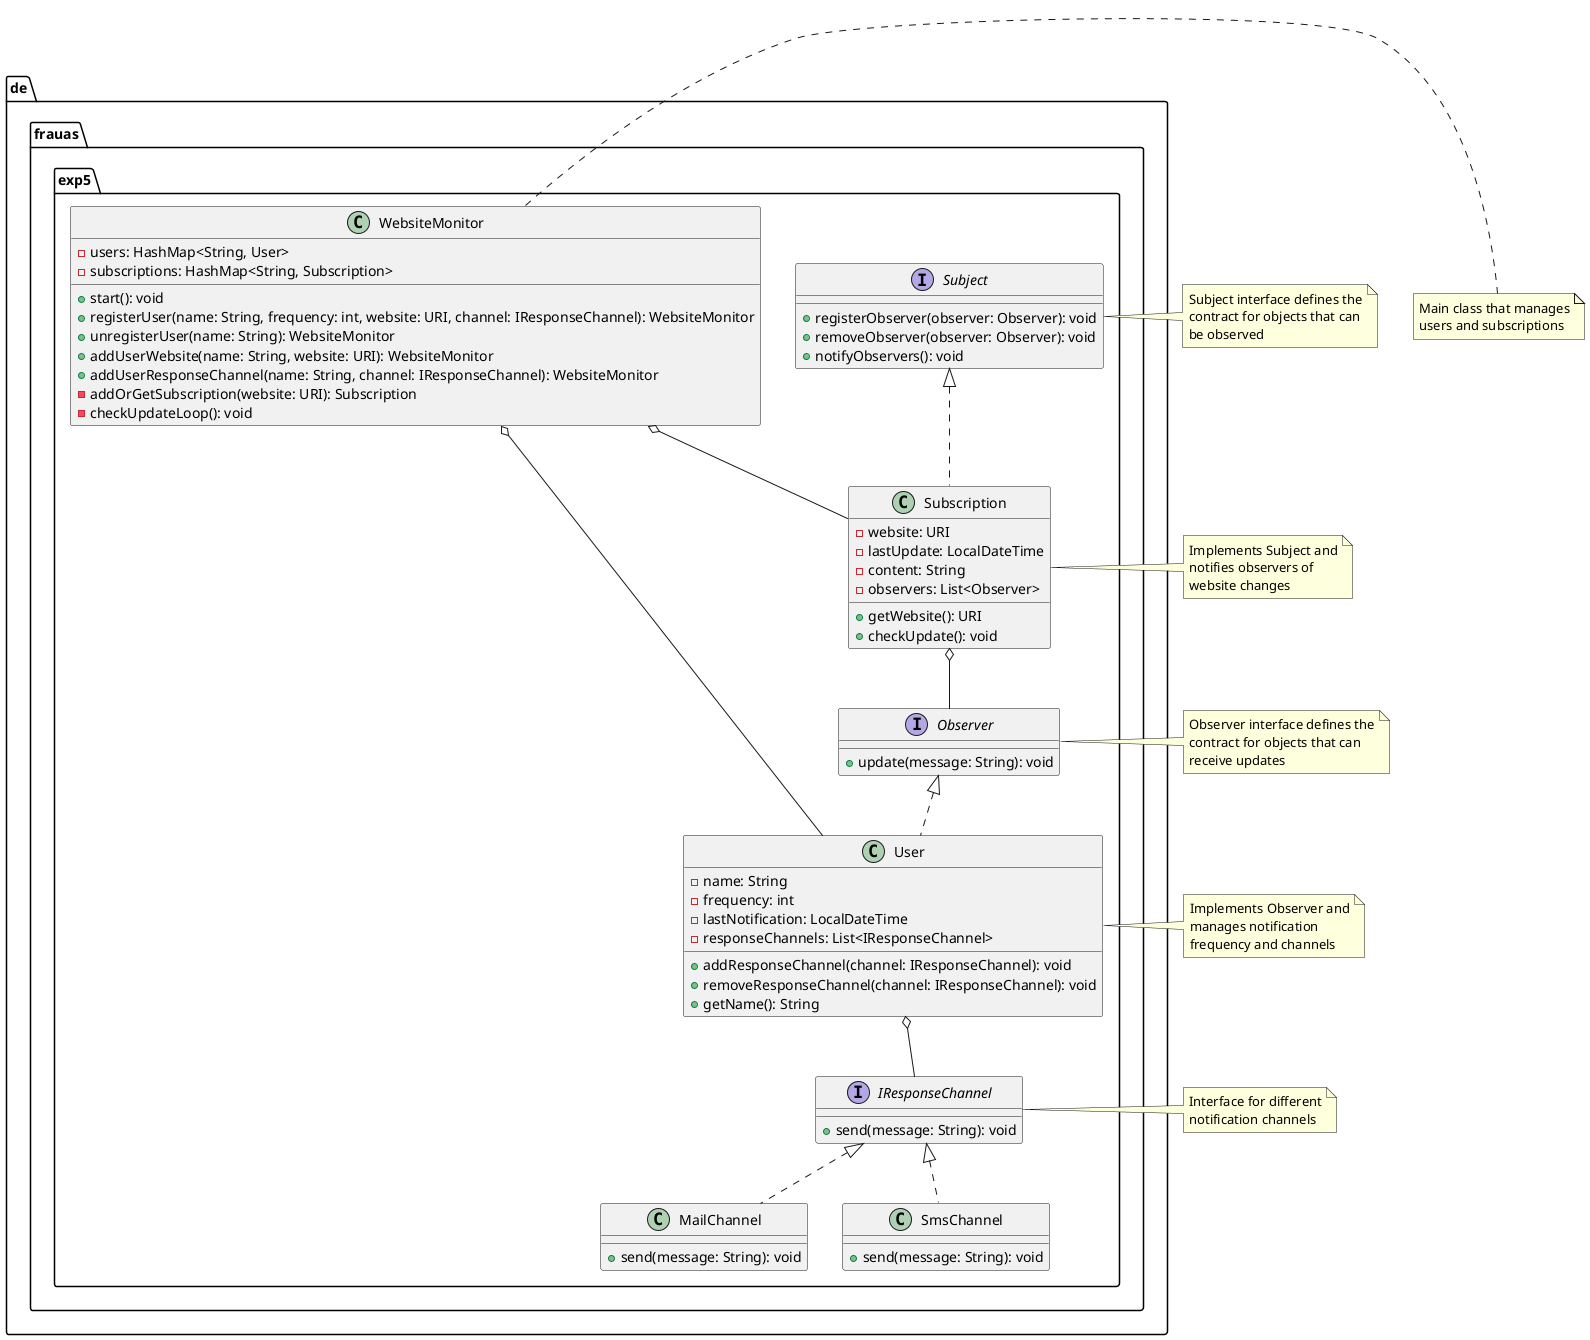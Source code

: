 @startuml WebsiteMonitor

' Package declaration
package "de.frauas.exp5" {
    ' Interfaces
    interface IResponseChannel {
        + send(message: String): void
    }

    interface Subject {
        + registerObserver(observer: Observer): void
        + removeObserver(observer: Observer): void
        + notifyObservers(): void
    }

    interface Observer {
        + update(message: String): void
    }

    ' Classes
    class WebsiteMonitor {
        - users: HashMap<String, User>
        - subscriptions: HashMap<String, Subscription>
        + start(): void
        + registerUser(name: String, frequency: int, website: URI, channel: IResponseChannel): WebsiteMonitor
        + unregisterUser(name: String): WebsiteMonitor
        + addUserWebsite(name: String, website: URI): WebsiteMonitor
        + addUserResponseChannel(name: String, channel: IResponseChannel): WebsiteMonitor
        - addOrGetSubscription(website: URI): Subscription
        - checkUpdateLoop(): void
    }

    class Subscription {
        - website: URI
        - lastUpdate: LocalDateTime
        - content: String
        - observers: List<Observer>
        + getWebsite(): URI
        + checkUpdate(): void
    }

    class User {
        - name: String
        - frequency: int
        - lastNotification: LocalDateTime
        - responseChannels: List<IResponseChannel>
        + addResponseChannel(channel: IResponseChannel): void
        + removeResponseChannel(channel: IResponseChannel): void
        + getName(): String
    }

    class MailChannel {
        + send(message: String): void
    }

    class SmsChannel {
        + send(message: String): void
    }
}

' Relationships
Subject <|.. Subscription
Observer <|.. User
IResponseChannel <|.. MailChannel
IResponseChannel <|.. SmsChannel

WebsiteMonitor o-- User
WebsiteMonitor o-- Subscription
User o-- IResponseChannel
Subscription o-- Observer

note right of Subject
  Subject interface defines the
  contract for objects that can
  be observed
end note

note right of Observer
  Observer interface defines the
  contract for objects that can
  receive updates
end note

note right of WebsiteMonitor
  Main class that manages
  users and subscriptions
end note

note right of Subscription
  Implements Subject and
  notifies observers of
  website changes
end note

note right of User
  Implements Observer and
  manages notification
  frequency and channels
end note

note right of IResponseChannel
  Interface for different
  notification channels
end note

@enduml 